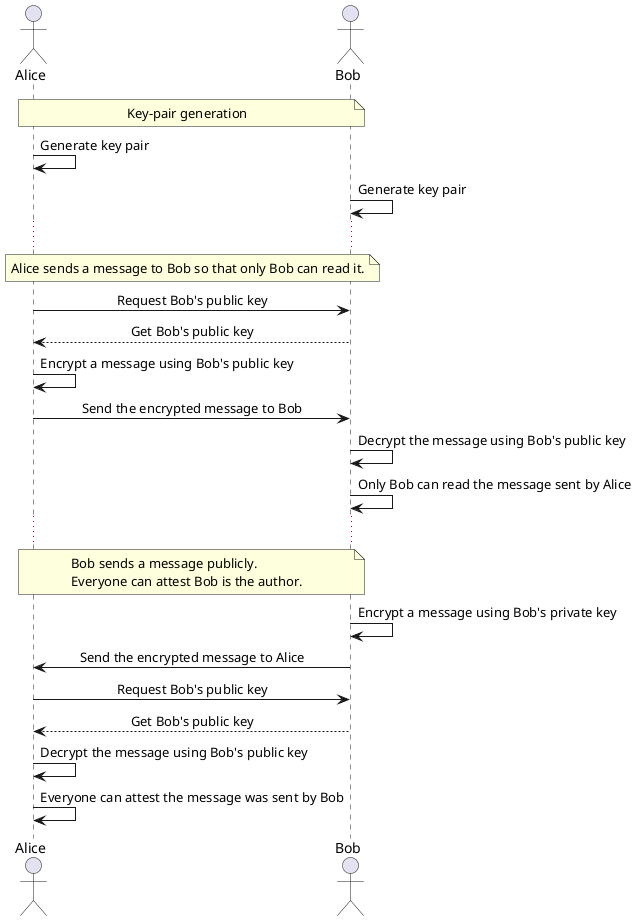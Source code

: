 @startuml a-quick-reminder-about-security
skinparam sequenceMessageAlign center

actor "Alice" as alice
actor "Bob" as bob

note over alice, bob: Key-pair generation

alice -> alice: Generate key pair
bob -> bob: Generate key pair

...

note over alice, bob: Alice sends a message to Bob so that only Bob can read it.

alice -> bob: Request Bob's public key
bob --> alice: Get Bob's public key

alice -> alice: Encrypt a message using Bob's public key
alice -> bob: Send the encrypted message to Bob

bob -> bob: Decrypt the message using Bob's public key
bob -> bob: Only Bob can read the message sent by Alice

...

note over alice, bob: Bob sends a message publicly.\nEveryone can attest Bob is the author.

bob -> bob: Encrypt a message using Bob's private key
bob -> alice: Send the encrypted message to Alice
alice -> bob: Request Bob's public key
bob --> alice: Get Bob's public key
alice -> alice: Decrypt the message using Bob's public key
alice -> alice: Everyone can attest the message was sent by Bob
@enduml
